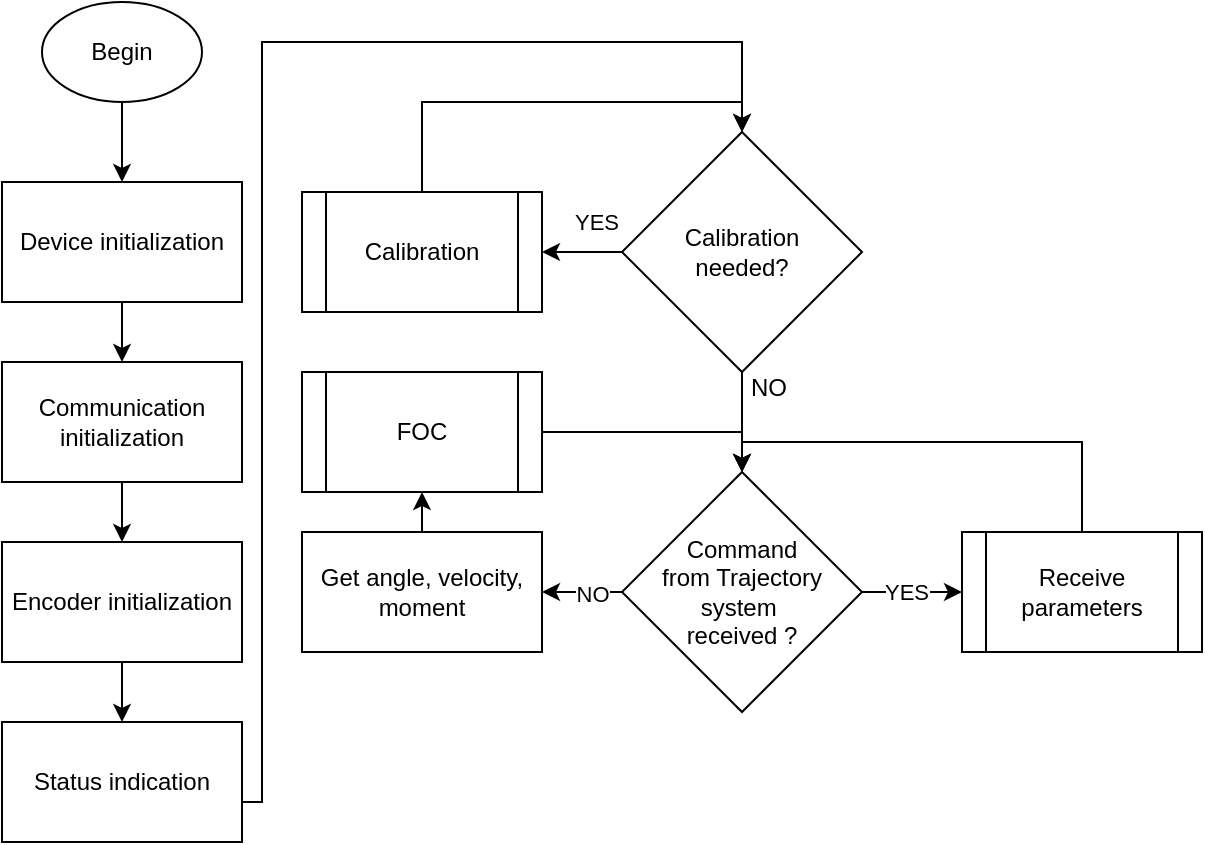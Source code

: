 <mxfile version="22.1.20" type="github">
  <diagram id="C5RBs43oDa-KdzZeNtuy" name="Page-1">
    <mxGraphModel dx="683" dy="363" grid="1" gridSize="10" guides="1" tooltips="1" connect="1" arrows="1" fold="1" page="1" pageScale="1" pageWidth="827" pageHeight="1169" math="0" shadow="0">
      <root>
        <mxCell id="WIyWlLk6GJQsqaUBKTNV-0" />
        <mxCell id="WIyWlLk6GJQsqaUBKTNV-1" parent="WIyWlLk6GJQsqaUBKTNV-0" />
        <mxCell id="wCRdzUAUGNFTLwiFJrkR-3" style="edgeStyle=orthogonalEdgeStyle;rounded=0;orthogonalLoop=1;jettySize=auto;html=1;exitX=0.5;exitY=1;exitDx=0;exitDy=0;entryX=0.5;entryY=0;entryDx=0;entryDy=0;" parent="WIyWlLk6GJQsqaUBKTNV-1" source="wCRdzUAUGNFTLwiFJrkR-1" edge="1">
          <mxGeometry relative="1" as="geometry">
            <mxPoint x="220" y="320" as="targetPoint" />
          </mxGeometry>
        </mxCell>
        <mxCell id="wCRdzUAUGNFTLwiFJrkR-1" value="Begin" style="ellipse;whiteSpace=wrap;html=1;" parent="WIyWlLk6GJQsqaUBKTNV-1" vertex="1">
          <mxGeometry x="180" y="230" width="80" height="50" as="geometry" />
        </mxCell>
        <mxCell id="iVFBN65Vs0GviEtoU64r-3" style="edgeStyle=orthogonalEdgeStyle;rounded=0;orthogonalLoop=1;jettySize=auto;html=1;exitX=0.5;exitY=1;exitDx=0;exitDy=0;" parent="WIyWlLk6GJQsqaUBKTNV-1" source="iVFBN65Vs0GviEtoU64r-0" target="iVFBN65Vs0GviEtoU64r-2" edge="1">
          <mxGeometry relative="1" as="geometry" />
        </mxCell>
        <mxCell id="iVFBN65Vs0GviEtoU64r-0" value="Communication initialization" style="rounded=0;whiteSpace=wrap;html=1;" parent="WIyWlLk6GJQsqaUBKTNV-1" vertex="1">
          <mxGeometry x="160" y="410" width="120" height="60" as="geometry" />
        </mxCell>
        <mxCell id="iVFBN65Vs0GviEtoU64r-7" style="edgeStyle=orthogonalEdgeStyle;rounded=0;orthogonalLoop=1;jettySize=auto;html=1;exitX=0.5;exitY=1;exitDx=0;exitDy=0;entryX=0.5;entryY=0;entryDx=0;entryDy=0;" parent="WIyWlLk6GJQsqaUBKTNV-1" source="iVFBN65Vs0GviEtoU64r-2" target="iVFBN65Vs0GviEtoU64r-6" edge="1">
          <mxGeometry relative="1" as="geometry" />
        </mxCell>
        <mxCell id="iVFBN65Vs0GviEtoU64r-2" value="Encoder initialization" style="rounded=0;whiteSpace=wrap;html=1;" parent="WIyWlLk6GJQsqaUBKTNV-1" vertex="1">
          <mxGeometry x="160" y="500" width="120" height="60" as="geometry" />
        </mxCell>
        <mxCell id="iVFBN65Vs0GviEtoU64r-4" value="Device initialization" style="rounded=0;whiteSpace=wrap;html=1;" parent="WIyWlLk6GJQsqaUBKTNV-1" vertex="1">
          <mxGeometry x="160" y="320" width="120" height="60" as="geometry" />
        </mxCell>
        <mxCell id="iVFBN65Vs0GviEtoU64r-5" style="edgeStyle=orthogonalEdgeStyle;rounded=0;orthogonalLoop=1;jettySize=auto;html=1;exitX=0.5;exitY=1;exitDx=0;exitDy=0;entryX=0.5;entryY=0;entryDx=0;entryDy=0;" parent="WIyWlLk6GJQsqaUBKTNV-1" source="iVFBN65Vs0GviEtoU64r-4" target="iVFBN65Vs0GviEtoU64r-0" edge="1">
          <mxGeometry relative="1" as="geometry" />
        </mxCell>
        <mxCell id="iVFBN65Vs0GviEtoU64r-9" style="edgeStyle=orthogonalEdgeStyle;rounded=0;orthogonalLoop=1;jettySize=auto;html=1;exitX=1;exitY=0.5;exitDx=0;exitDy=0;entryX=0.5;entryY=0;entryDx=0;entryDy=0;" parent="WIyWlLk6GJQsqaUBKTNV-1" source="iVFBN65Vs0GviEtoU64r-6" target="iVFBN65Vs0GviEtoU64r-11" edge="1">
          <mxGeometry relative="1" as="geometry">
            <mxPoint x="380" y="180" as="targetPoint" />
            <Array as="points">
              <mxPoint x="280" y="630" />
              <mxPoint x="290" y="630" />
              <mxPoint x="290" y="250" />
              <mxPoint x="530" y="250" />
            </Array>
          </mxGeometry>
        </mxCell>
        <mxCell id="iVFBN65Vs0GviEtoU64r-6" value="Status indication" style="rounded=0;whiteSpace=wrap;html=1;" parent="WIyWlLk6GJQsqaUBKTNV-1" vertex="1">
          <mxGeometry x="160" y="590" width="120" height="60" as="geometry" />
        </mxCell>
        <mxCell id="iVFBN65Vs0GviEtoU64r-20" style="edgeStyle=orthogonalEdgeStyle;rounded=0;orthogonalLoop=1;jettySize=auto;html=1;exitX=0.5;exitY=1;exitDx=0;exitDy=0;" parent="WIyWlLk6GJQsqaUBKTNV-1" source="iVFBN65Vs0GviEtoU64r-11" edge="1" target="iVFBN65Vs0GviEtoU64r-23">
          <mxGeometry relative="1" as="geometry">
            <mxPoint x="470" y="475" as="targetPoint" />
            <Array as="points" />
          </mxGeometry>
        </mxCell>
        <mxCell id="iVFBN65Vs0GviEtoU64r-11" value="&lt;div&gt;Calibration&lt;/div&gt;&lt;div&gt;needed?&lt;/div&gt;" style="rhombus;whiteSpace=wrap;html=1;" parent="WIyWlLk6GJQsqaUBKTNV-1" vertex="1">
          <mxGeometry x="470" y="295" width="120" height="120" as="geometry" />
        </mxCell>
        <mxCell id="hiQEqI67EUS1YJjvrtoD-9" style="edgeStyle=orthogonalEdgeStyle;rounded=0;orthogonalLoop=1;jettySize=auto;html=1;exitX=1;exitY=0.5;exitDx=0;exitDy=0;entryX=0;entryY=0.5;entryDx=0;entryDy=0;" edge="1" parent="WIyWlLk6GJQsqaUBKTNV-1" source="iVFBN65Vs0GviEtoU64r-23" target="hiQEqI67EUS1YJjvrtoD-8">
          <mxGeometry relative="1" as="geometry" />
        </mxCell>
        <mxCell id="hiQEqI67EUS1YJjvrtoD-10" value="YES" style="edgeLabel;html=1;align=center;verticalAlign=middle;resizable=0;points=[];" vertex="1" connectable="0" parent="hiQEqI67EUS1YJjvrtoD-9">
          <mxGeometry x="-0.126" relative="1" as="geometry">
            <mxPoint as="offset" />
          </mxGeometry>
        </mxCell>
        <mxCell id="iVFBN65Vs0GviEtoU64r-23" value="Command&lt;br&gt;&lt;div&gt;from Trajectory system&amp;nbsp;&lt;/div&gt;&lt;div&gt;received ?&lt;/div&gt;" style="rhombus;whiteSpace=wrap;html=1;" parent="WIyWlLk6GJQsqaUBKTNV-1" vertex="1">
          <mxGeometry x="470" y="465" width="120" height="120" as="geometry" />
        </mxCell>
        <mxCell id="iVFBN65Vs0GviEtoU64r-57" style="edgeStyle=orthogonalEdgeStyle;rounded=0;orthogonalLoop=1;jettySize=auto;html=1;exitX=0;exitY=0.5;exitDx=0;exitDy=0;entryX=1;entryY=0.5;entryDx=0;entryDy=0;" parent="WIyWlLk6GJQsqaUBKTNV-1" source="iVFBN65Vs0GviEtoU64r-23" target="hiQEqI67EUS1YJjvrtoD-18" edge="1">
          <mxGeometry relative="1" as="geometry">
            <mxPoint x="480" y="525" as="sourcePoint" />
            <mxPoint x="471.28" y="600" as="targetPoint" />
            <Array as="points">
              <mxPoint x="430" y="525" />
            </Array>
          </mxGeometry>
        </mxCell>
        <mxCell id="iVFBN65Vs0GviEtoU64r-63" value="NO" style="edgeLabel;html=1;align=center;verticalAlign=middle;resizable=0;points=[];" parent="iVFBN65Vs0GviEtoU64r-57" vertex="1" connectable="0">
          <mxGeometry x="-0.021" y="-3" relative="1" as="geometry">
            <mxPoint x="4" y="4" as="offset" />
          </mxGeometry>
        </mxCell>
        <mxCell id="iVFBN65Vs0GviEtoU64r-65" value="NO" style="text;html=1;align=center;verticalAlign=middle;resizable=0;points=[];autosize=1;strokeColor=none;fillColor=none;" parent="WIyWlLk6GJQsqaUBKTNV-1" vertex="1">
          <mxGeometry x="523" y="408" width="40" height="30" as="geometry" />
        </mxCell>
        <mxCell id="hiQEqI67EUS1YJjvrtoD-12" style="edgeStyle=orthogonalEdgeStyle;rounded=0;orthogonalLoop=1;jettySize=auto;html=1;exitX=0.5;exitY=0;exitDx=0;exitDy=0;entryX=0.5;entryY=0;entryDx=0;entryDy=0;" edge="1" parent="WIyWlLk6GJQsqaUBKTNV-1" source="hiQEqI67EUS1YJjvrtoD-8" target="iVFBN65Vs0GviEtoU64r-23">
          <mxGeometry relative="1" as="geometry">
            <mxPoint x="530" y="460" as="targetPoint" />
            <mxPoint x="700" y="485.0" as="sourcePoint" />
            <Array as="points">
              <mxPoint x="700" y="450" />
              <mxPoint x="530" y="450" />
            </Array>
          </mxGeometry>
        </mxCell>
        <mxCell id="hiQEqI67EUS1YJjvrtoD-8" value="Receive parameters" style="shape=process;whiteSpace=wrap;html=1;backgroundOutline=1;" vertex="1" parent="WIyWlLk6GJQsqaUBKTNV-1">
          <mxGeometry x="640" y="495" width="120" height="60" as="geometry" />
        </mxCell>
        <mxCell id="hiQEqI67EUS1YJjvrtoD-13" style="edgeStyle=orthogonalEdgeStyle;rounded=0;orthogonalLoop=1;jettySize=auto;html=1;exitX=1;exitY=0.5;exitDx=0;exitDy=0;entryX=0.5;entryY=0;entryDx=0;entryDy=0;" edge="1" parent="WIyWlLk6GJQsqaUBKTNV-1" source="hiQEqI67EUS1YJjvrtoD-11" target="iVFBN65Vs0GviEtoU64r-23">
          <mxGeometry relative="1" as="geometry">
            <mxPoint x="530" y="450" as="targetPoint" />
            <Array as="points">
              <mxPoint x="530" y="445" />
            </Array>
          </mxGeometry>
        </mxCell>
        <mxCell id="hiQEqI67EUS1YJjvrtoD-11" value="FOC" style="shape=process;whiteSpace=wrap;html=1;backgroundOutline=1;" vertex="1" parent="WIyWlLk6GJQsqaUBKTNV-1">
          <mxGeometry x="310" y="415" width="120" height="60" as="geometry" />
        </mxCell>
        <mxCell id="hiQEqI67EUS1YJjvrtoD-16" style="edgeStyle=orthogonalEdgeStyle;rounded=0;orthogonalLoop=1;jettySize=auto;html=1;exitX=0.5;exitY=0;exitDx=0;exitDy=0;entryX=0.5;entryY=0;entryDx=0;entryDy=0;" edge="1" parent="WIyWlLk6GJQsqaUBKTNV-1" source="hiQEqI67EUS1YJjvrtoD-14" target="iVFBN65Vs0GviEtoU64r-11">
          <mxGeometry relative="1" as="geometry">
            <mxPoint x="522.97" y="295.21" as="targetPoint" />
            <mxPoint x="362.97" y="324.97" as="sourcePoint" />
            <Array as="points">
              <mxPoint x="370" y="280" />
              <mxPoint x="530" y="280" />
            </Array>
          </mxGeometry>
        </mxCell>
        <mxCell id="hiQEqI67EUS1YJjvrtoD-14" value="Calibration" style="shape=process;whiteSpace=wrap;html=1;backgroundOutline=1;" vertex="1" parent="WIyWlLk6GJQsqaUBKTNV-1">
          <mxGeometry x="310" y="325" width="120" height="60" as="geometry" />
        </mxCell>
        <mxCell id="hiQEqI67EUS1YJjvrtoD-15" value="YES" style="edgeStyle=orthogonalEdgeStyle;rounded=0;orthogonalLoop=1;jettySize=auto;html=1;exitX=0;exitY=0.5;exitDx=0;exitDy=0;entryX=1;entryY=0.5;entryDx=0;entryDy=0;" edge="1" parent="WIyWlLk6GJQsqaUBKTNV-1" source="iVFBN65Vs0GviEtoU64r-11" target="hiQEqI67EUS1YJjvrtoD-14">
          <mxGeometry x="-0.333" y="-15" relative="1" as="geometry">
            <mxPoint x="590" y="355" as="sourcePoint" />
            <mxPoint x="640" y="355" as="targetPoint" />
            <mxPoint as="offset" />
          </mxGeometry>
        </mxCell>
        <mxCell id="hiQEqI67EUS1YJjvrtoD-18" value="Get angle, velocity, moment" style="rounded=0;whiteSpace=wrap;html=1;" vertex="1" parent="WIyWlLk6GJQsqaUBKTNV-1">
          <mxGeometry x="310" y="495" width="120" height="60" as="geometry" />
        </mxCell>
        <mxCell id="hiQEqI67EUS1YJjvrtoD-19" style="edgeStyle=orthogonalEdgeStyle;rounded=0;orthogonalLoop=1;jettySize=auto;html=1;exitX=0.5;exitY=0;exitDx=0;exitDy=0;entryX=0.5;entryY=1;entryDx=0;entryDy=0;" edge="1" parent="WIyWlLk6GJQsqaUBKTNV-1" source="hiQEqI67EUS1YJjvrtoD-18" target="hiQEqI67EUS1YJjvrtoD-11">
          <mxGeometry relative="1" as="geometry" />
        </mxCell>
      </root>
    </mxGraphModel>
  </diagram>
</mxfile>
